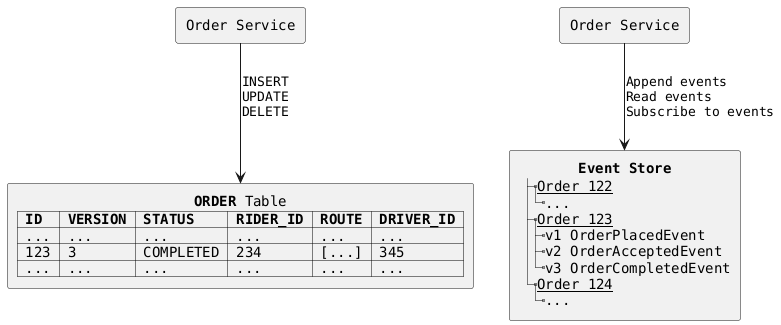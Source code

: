 @startuml

scale max 1024 width
scale max 800 height

skinparam defaultFontName Monospaced
skinparam shadowing false
skinparam defaultTextAlignment center
skinparam componentStyle rectangle

component "Order Service" as os1
component tbl [
**ORDER** Table
|= ID |= VERSION |= STATUS |= RIDER_ID |= ROUTE |= DRIVER_ID |
| ... | ... | ... | ... | ... | ... |
| 123 | 3 | COMPLETED | 234 | [...] | 345 |
| ... | ... | ... | ... | ... | ... |
]

component "Order Service" as os2
component es [
**Event Store**
|_<u>Order 122</u>
  |_...
|_<u>Order 123</u>
  |_v1 OrderPlacedEvent
  |_v2 OrderAcceptedEvent
  |_v3 OrderCompletedEvent
|_<u>Order 124</u>
  |_...
]

os1 --> tbl: INSERT\lUPDATE\lDELETE
os2 --> es: Append events\lRead events\lSubscribe to events

@enduml